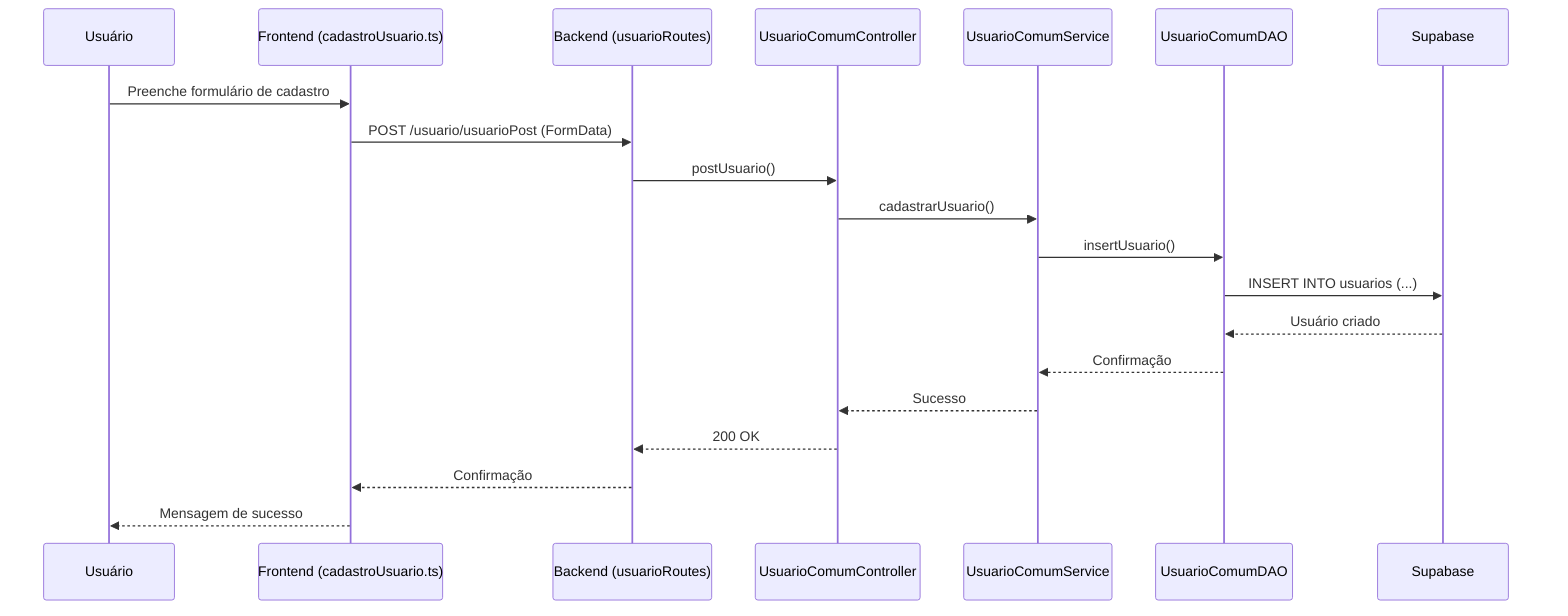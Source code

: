 sequenceDiagram
    participant U as Usuário
    participant F as Frontend (cadastroUsuario.ts)
    participant B as Backend (usuarioRoutes)
    participant C as UsuarioComumController
    participant S as UsuarioComumService
    participant D as UsuarioComumDAO
    participant DB as Supabase
    
    U->>F: Preenche formulário de cadastro
    F->>B: POST /usuario/usuarioPost (FormData)
    B->>C: postUsuario()
    C->>S: cadastrarUsuario()
    S->>D: insertUsuario()
    D->>DB: INSERT INTO usuarios (...)
    DB-->>D: Usuário criado
    D-->>S: Confirmação
    S-->>C: Sucesso
    C-->>B: 200 OK
    B-->>F: Confirmação
    F-->>U: Mensagem de sucesso